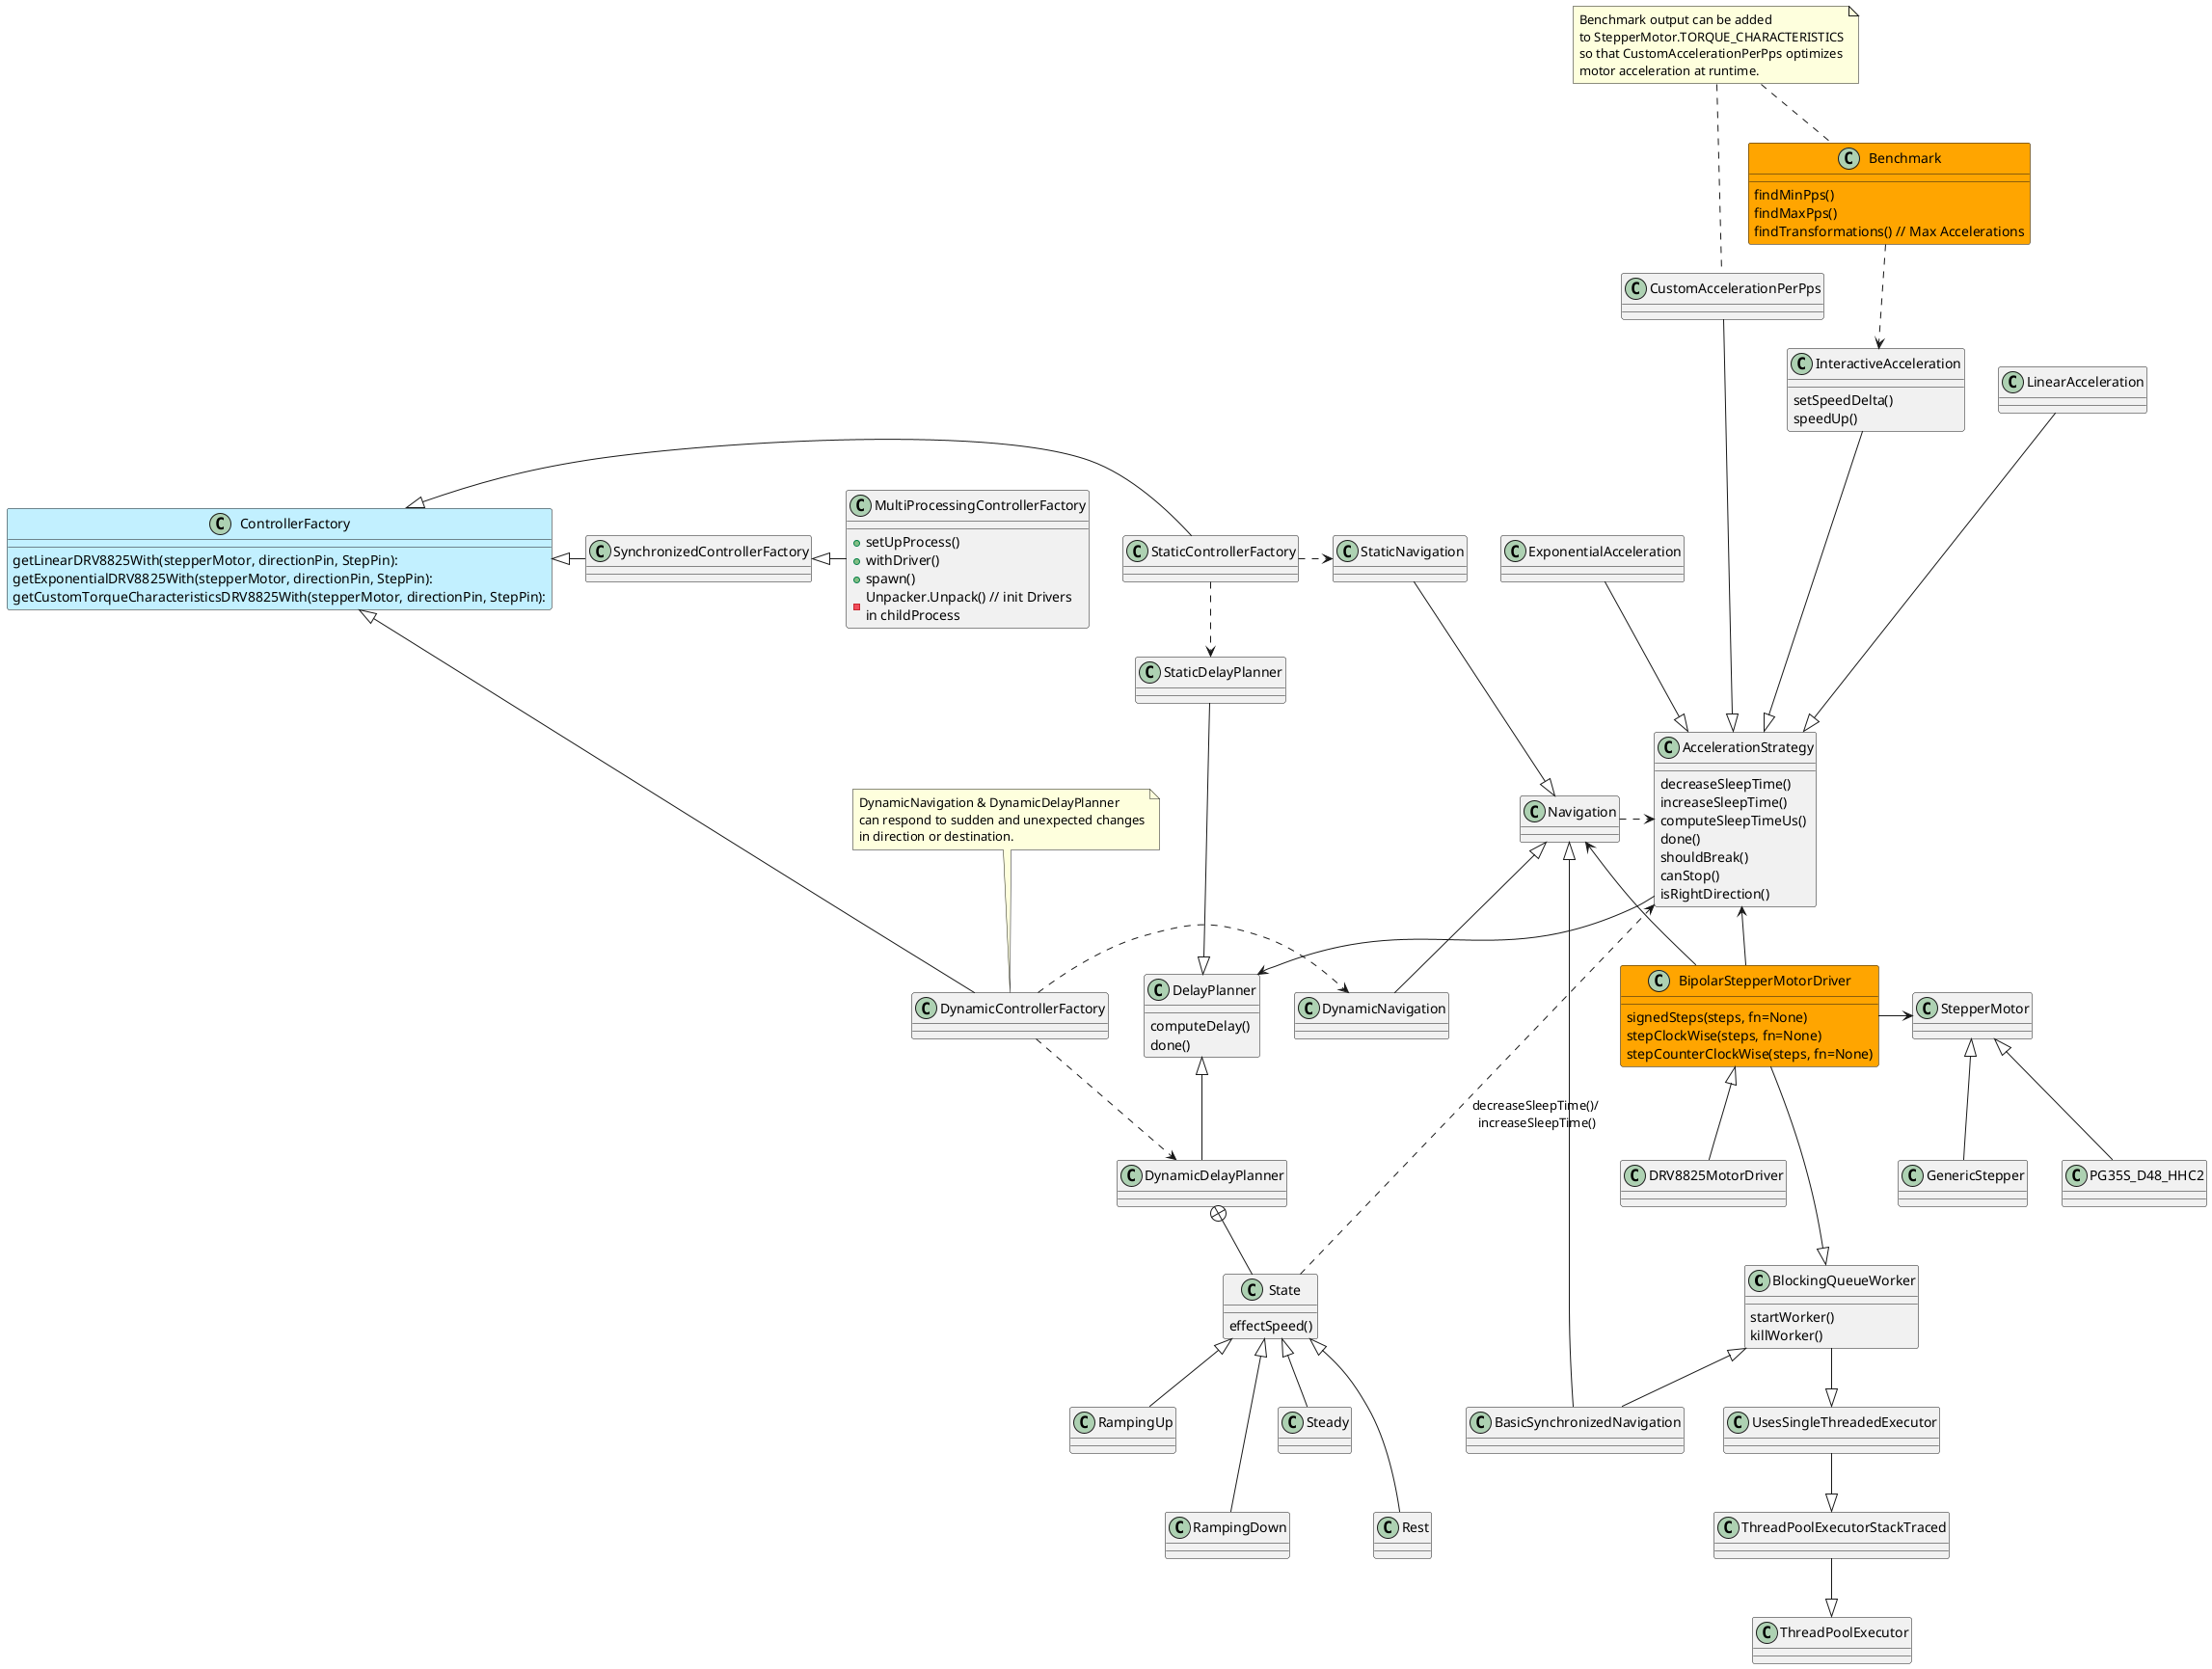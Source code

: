 @startuml
class BlockingQueueWorker {
    startWorker()
    killWorker()
}
class UsesSingleThreadedExecutor
class ThreadPoolExecutorStackTraced

class ControllerFactory #APPLICATION {
    getLinearDRV8825With(stepperMotor, directionPin, StepPin):
    getExponentialDRV8825With(stepperMotor, directionPin, StepPin):
    getCustomTorqueCharacteristicsDRV8825With(stepperMotor, directionPin, StepPin):
}
class StaticControllerFactory
class DynamicControllerFactory
class MultiProcessingControllerFactory {
    +setUpProcess()
    +withDriver()
    +spawn()
    -Unpacker.Unpack() // init Drivers \nin childProcess
}

class Navigation
class StaticNavigation
class DynamicNavigation
class BasicSynchronizedNavigation

class Benchmark #Orange {
findMinPps()
findMaxPps()
findTransformations() // Max Accelerations
}

class BipolarStepperMotorDriver #Orange{
    signedSteps(steps, fn=None)
    stepClockWise(steps, fn=None)
    stepCounterClockWise(steps, fn=None)
}

class DRV8825MotorDriver

class StepperMotor
class PG35S_D48_HHC2
class GenericStepper

class AccelerationStrategy {
    decreaseSleepTime()
    increaseSleepTime()
    computeSleepTimeUs()
    done()
    shouldBreak()
    canStop()
    isRightDirection()
}

class LinearAcceleration
class ExponentialAcceleration
class CustomAccelerationPerPps
class InteractiveAcceleration{
setSpeedDelta()
speedUp()
}

class DelayPlanner {
    computeDelay()
    done()
}

class StaticDelayPlanner
class DynamicDelayPlanner
class State {
    effectSpeed()
}

''' structure
ThreadPoolExecutorStackTraced --|> ThreadPoolExecutor
UsesSingleThreadedExecutor --|> ThreadPoolExecutorStackTraced
BlockingQueueWorker --|> UsesSingleThreadedExecutor
BipolarStepperMotorDriver ---|> BlockingQueueWorker

PG35S_D48_HHC2 -up-|> StepperMotor
GenericStepper -up-|> StepperMotor

StaticControllerFactory -left-|> ControllerFactory
DynamicControllerFactory -left-|> ControllerFactory
SynchronizedControllerFactory -left-|> ControllerFactory
MultiProcessingControllerFactory -left-|> SynchronizedControllerFactory

DRV8825MotorDriver -up-|> BipolarStepperMotorDriver

StaticDelayPlanner -down-|> DelayPlanner
DynamicDelayPlanner -up-|> DelayPlanner
DynamicDelayPlanner +-- State

Rest -up--|> State
RampingUp -up-|> State
RampingDown -up--|> State
Steady -up-|> State

StaticNavigation -down-|> Navigation
DynamicNavigation -up-|> Navigation
BasicSynchronizedNavigation -up-|> Navigation
BasicSynchronizedNavigation -up-|> BlockingQueueWorker

LinearAcceleration ---|> AccelerationStrategy
ExponentialAcceleration --|> AccelerationStrategy
CustomAccelerationPerPps --|> AccelerationStrategy
InteractiveAcceleration ---|> AccelerationStrategy

''' Relations
BipolarStepperMotorDriver -left-> Navigation
BipolarStepperMotorDriver -up-> AccelerationStrategy
BipolarStepperMotorDriver -right-> StepperMotor

Navigation .right.> AccelerationStrategy
AccelerationStrategy --> DelayPlanner

State ..> AccelerationStrategy : decreaseSleepTime()/\n increaseSleepTime()

Benchmark ..> InteractiveAcceleration

StaticControllerFactory .right.> StaticDelayPlanner
StaticControllerFactory .right.> StaticNavigation

DynamicControllerFactory .right.> DynamicDelayPlanner
DynamicControllerFactory .right.> DynamicNavigation

''' Notes
note as N1
Benchmark output can be added
to StepperMotor.TORQUE_CHARACTERISTICS
so that CustomAccelerationPerPps optimizes
motor acceleration at runtime.
end note

note as N2
DynamicNavigation & DynamicDelayPlanner
can respond to sudden and unexpected changes
in direction or destination.
end note

N1 .. Benchmark
N1 .. CustomAccelerationPerPps

N2 .. DynamicControllerFactory
@enduml

